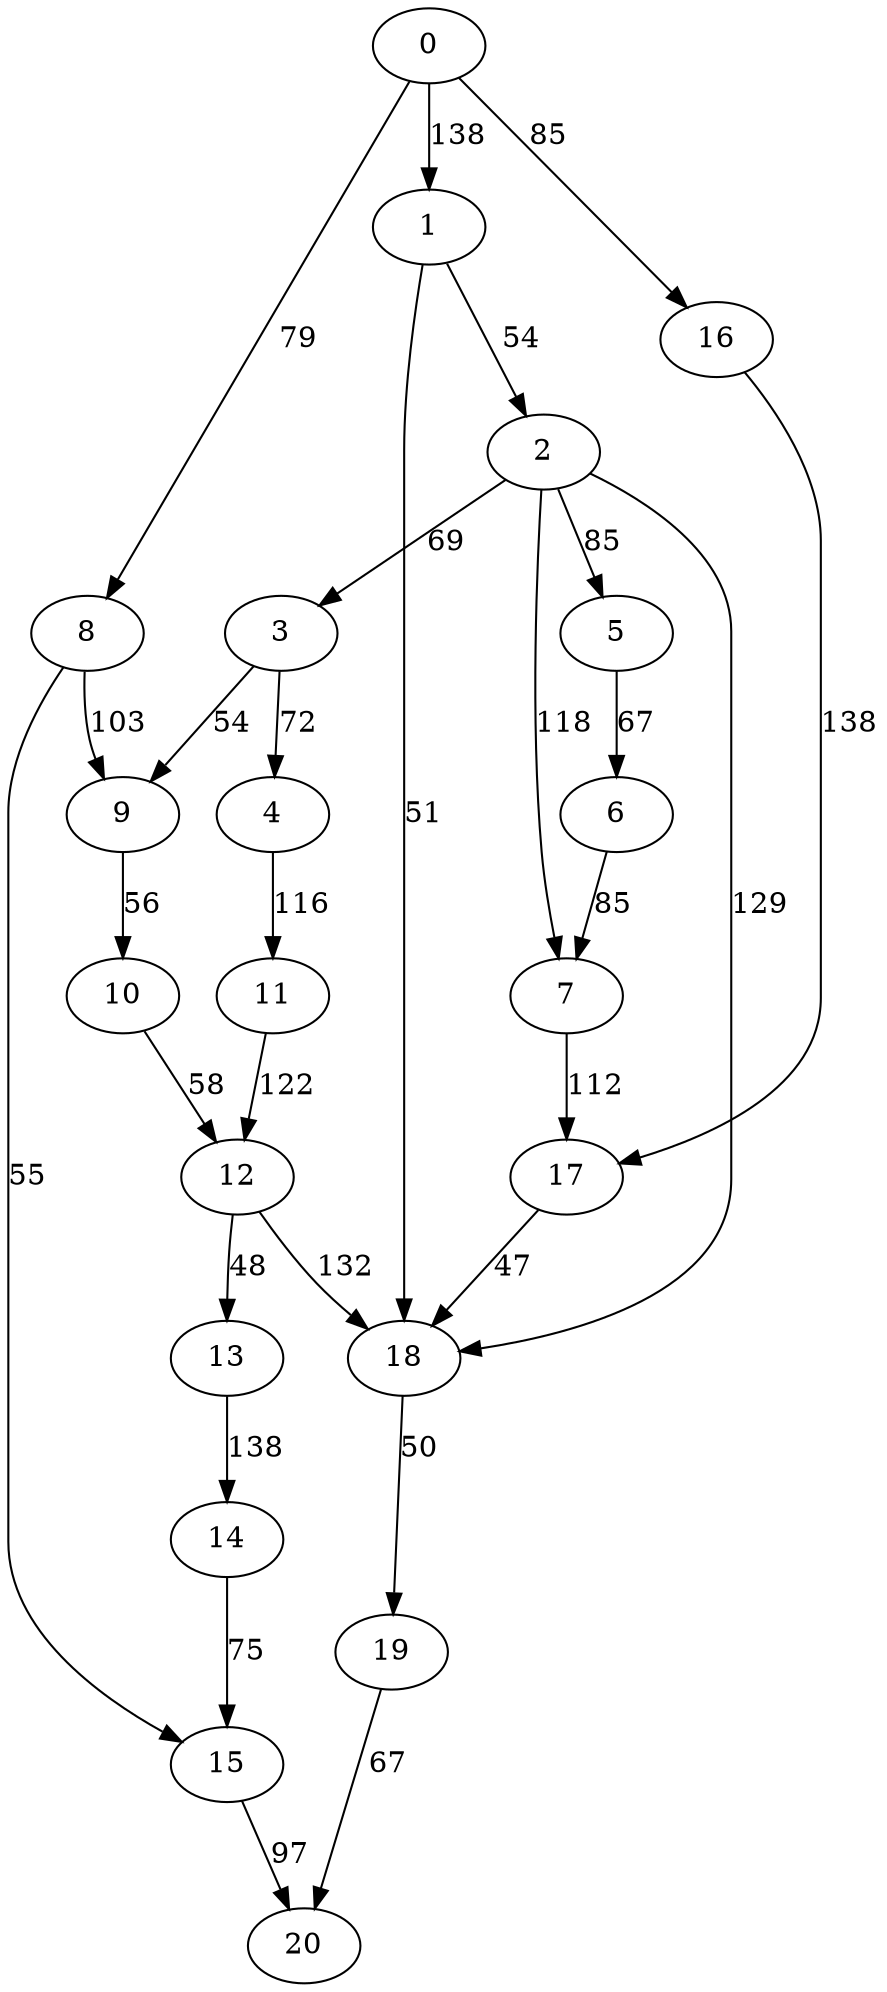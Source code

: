 digraph t20p6r5_10 {
0 -> 1 [ label = 138 ];
0 -> 8 [ label = 79 ];
0 -> 16 [ label = 85 ];
1 -> 2 [ label = 54 ];
1 -> 18 [ label = 51 ];
2 -> 3 [ label = 69 ];
2 -> 5 [ label = 85 ];
2 -> 7 [ label = 118 ];
2 -> 18 [ label = 129 ];
3 -> 4 [ label = 72 ];
3 -> 9 [ label = 54 ];
4 -> 11 [ label = 116 ];
5 -> 6 [ label = 67 ];
6 -> 7 [ label = 85 ];
7 -> 17 [ label = 112 ];
8 -> 9 [ label = 103 ];
8 -> 15 [ label = 55 ];
9 -> 10 [ label = 56 ];
10 -> 12 [ label = 58 ];
11 -> 12 [ label = 122 ];
12 -> 13 [ label = 48 ];
12 -> 18 [ label = 132 ];
13 -> 14 [ label = 138 ];
14 -> 15 [ label = 75 ];
15 -> 20 [ label = 97 ];
16 -> 17 [ label = 138 ];
17 -> 18 [ label = 47 ];
18 -> 19 [ label = 50 ];
19 -> 20 [ label = 67 ];
 }

